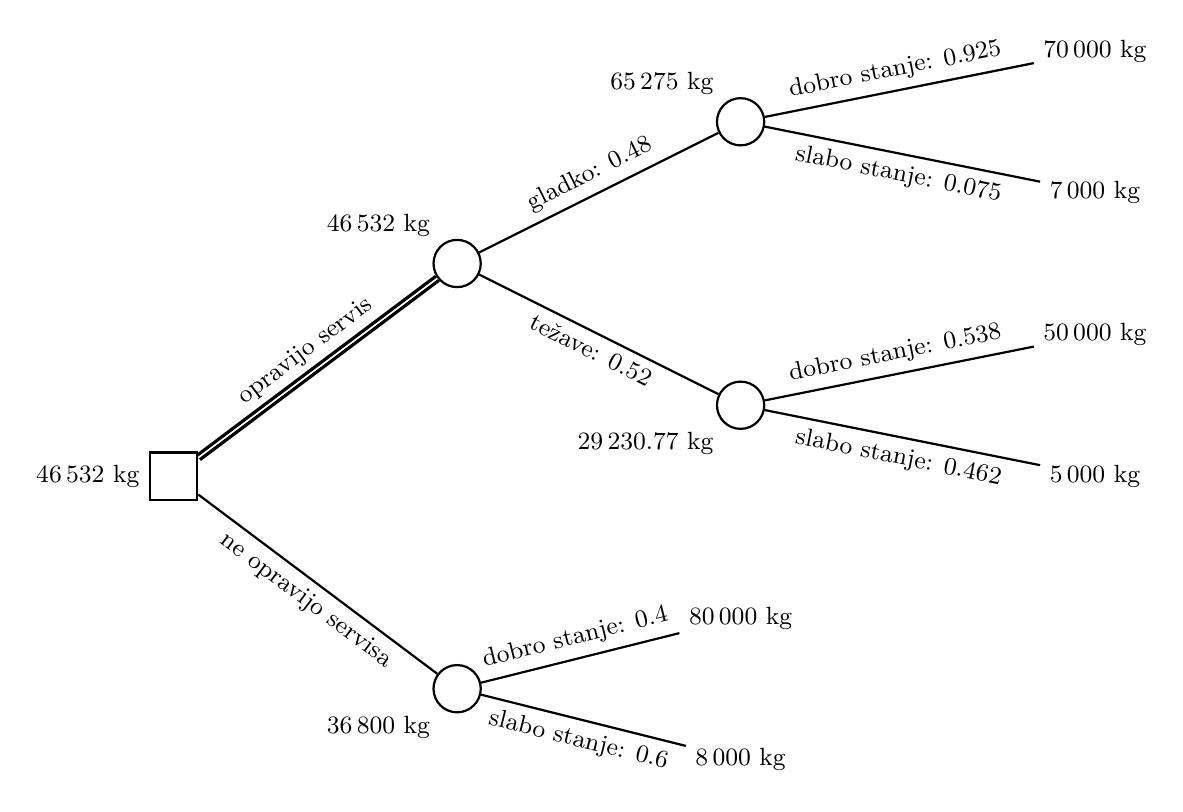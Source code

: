 \begin{tikzpicture}[style=thick,scale=0.9]
\small
\tikzstyle{dec}=[draw,rectangle,minimum size=0.6cm]
\tikzstyle{ran}=[draw,circle,minimum size=0.6cm]
\tikzstyle{pick}=[double, very thick]
\node[dec] (A) at (-6,-1) [label=left:{$46\,532$ kg}] {};
\node[ran] (B) at (-2, 2) [label=135:{$46\,532$ kg}] {};
\node[ran] (C) at (-2,-4) [label=225:{$36\,800$ kg}] {};
\node[ran] (D) at ( 2, 4) [label=135:{$65\,275$ kg}] {};
\node[ran] (E) at ( 2, 0) [label=225:{$29\,230.77$ kg}] {};
\node      (F) at ( 2,-3) {$80\,000$ kg};
\node      (G) at ( 2,-5) {$8\,000$ kg};
\node      (H) at ( 7, 5) {$70\,000$ kg};
\node      (I) at ( 7, 3) {$7\,000$ kg};
\node      (J) at ( 7, 1) {$50\,000$ kg};
\node      (K) at ( 7,-1) {$5\,000$ kg};

\draw[pick] (A) -- (B) node[above, midway, sloped] {opravijo servis};
\draw (A) -- (C) node[below, midway, sloped] {ne opravijo servisa};
\draw (B) -- (D) node[above, midway, sloped] {gladko: $0.48$};
\draw (B) -- (E) node[below, midway, sloped] {težave: $0.52$};
\draw (C) -- (F) node[above, midway, sloped] {dobro stanje: $0.4$};
\draw (C) -- (G) node[below, midway, sloped] {slabo stanje: $0.6$};
\draw (D) -- (H) node[above, midway, sloped] {dobro stanje: $0.925$};
\draw (D) -- (I) node[below, midway, sloped] {slabo stanje: $0.075$};
\draw (E) -- (J) node[above, midway, sloped] {dobro stanje: $0.538$};
\draw (E) -- (K) node[below, midway, sloped] {slabo stanje: $0.462$};
\end{tikzpicture}
